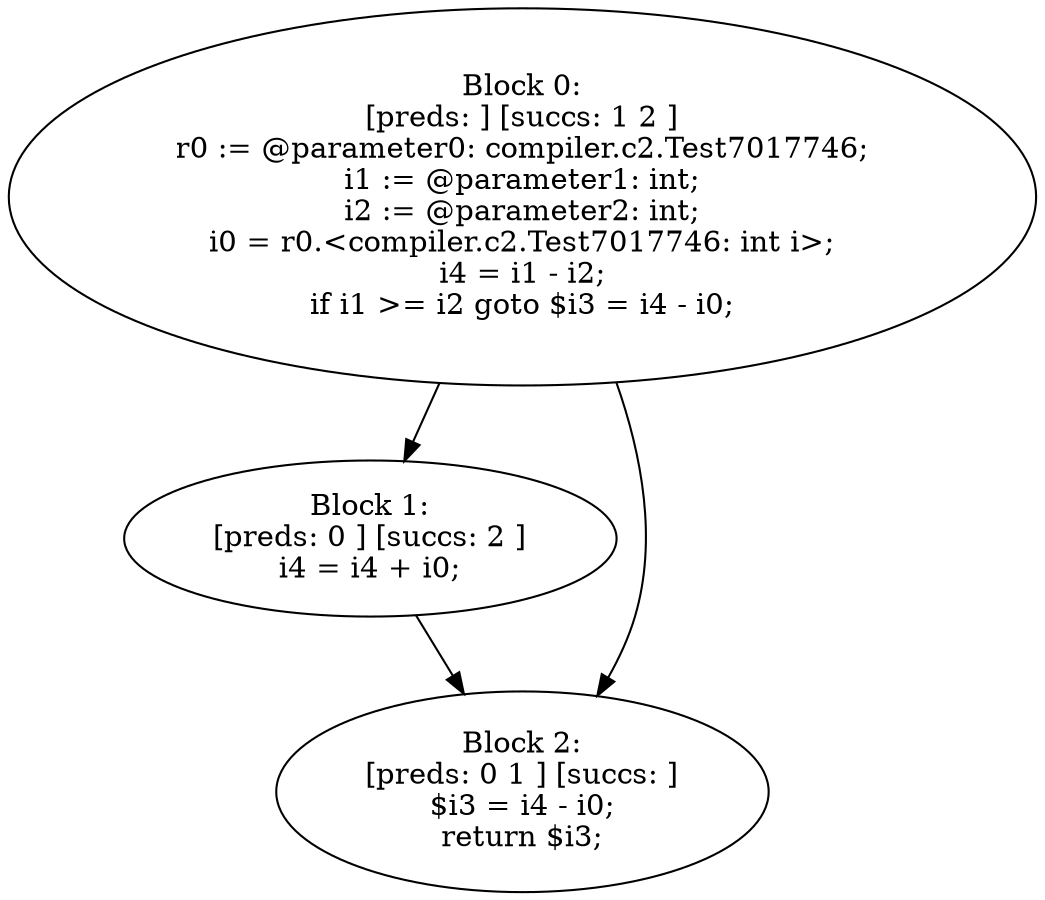 digraph "unitGraph" {
    "Block 0:
[preds: ] [succs: 1 2 ]
r0 := @parameter0: compiler.c2.Test7017746;
i1 := @parameter1: int;
i2 := @parameter2: int;
i0 = r0.<compiler.c2.Test7017746: int i>;
i4 = i1 - i2;
if i1 >= i2 goto $i3 = i4 - i0;
"
    "Block 1:
[preds: 0 ] [succs: 2 ]
i4 = i4 + i0;
"
    "Block 2:
[preds: 0 1 ] [succs: ]
$i3 = i4 - i0;
return $i3;
"
    "Block 0:
[preds: ] [succs: 1 2 ]
r0 := @parameter0: compiler.c2.Test7017746;
i1 := @parameter1: int;
i2 := @parameter2: int;
i0 = r0.<compiler.c2.Test7017746: int i>;
i4 = i1 - i2;
if i1 >= i2 goto $i3 = i4 - i0;
"->"Block 1:
[preds: 0 ] [succs: 2 ]
i4 = i4 + i0;
";
    "Block 0:
[preds: ] [succs: 1 2 ]
r0 := @parameter0: compiler.c2.Test7017746;
i1 := @parameter1: int;
i2 := @parameter2: int;
i0 = r0.<compiler.c2.Test7017746: int i>;
i4 = i1 - i2;
if i1 >= i2 goto $i3 = i4 - i0;
"->"Block 2:
[preds: 0 1 ] [succs: ]
$i3 = i4 - i0;
return $i3;
";
    "Block 1:
[preds: 0 ] [succs: 2 ]
i4 = i4 + i0;
"->"Block 2:
[preds: 0 1 ] [succs: ]
$i3 = i4 - i0;
return $i3;
";
}
